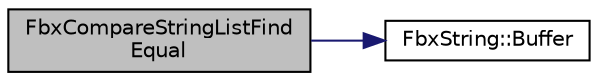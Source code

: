 digraph "FbxCompareStringListFindEqual"
{
  edge [fontname="Helvetica",fontsize="10",labelfontname="Helvetica",labelfontsize="10"];
  node [fontname="Helvetica",fontsize="10",shape=record];
  rankdir="LR";
  Node4 [label="FbxCompareStringListFind\lEqual",height=0.2,width=0.4,color="black", fillcolor="grey75", style="filled", fontcolor="black"];
  Node4 -> Node5 [color="midnightblue",fontsize="10",style="solid",fontname="Helvetica"];
  Node5 [label="FbxString::Buffer",height=0.2,width=0.4,color="black", fillcolor="white", style="filled",URL="$class_fbx_string.html#ac41dc796638cda32faebf887a88e769b",tooltip="Non-const buffer access. "];
}
